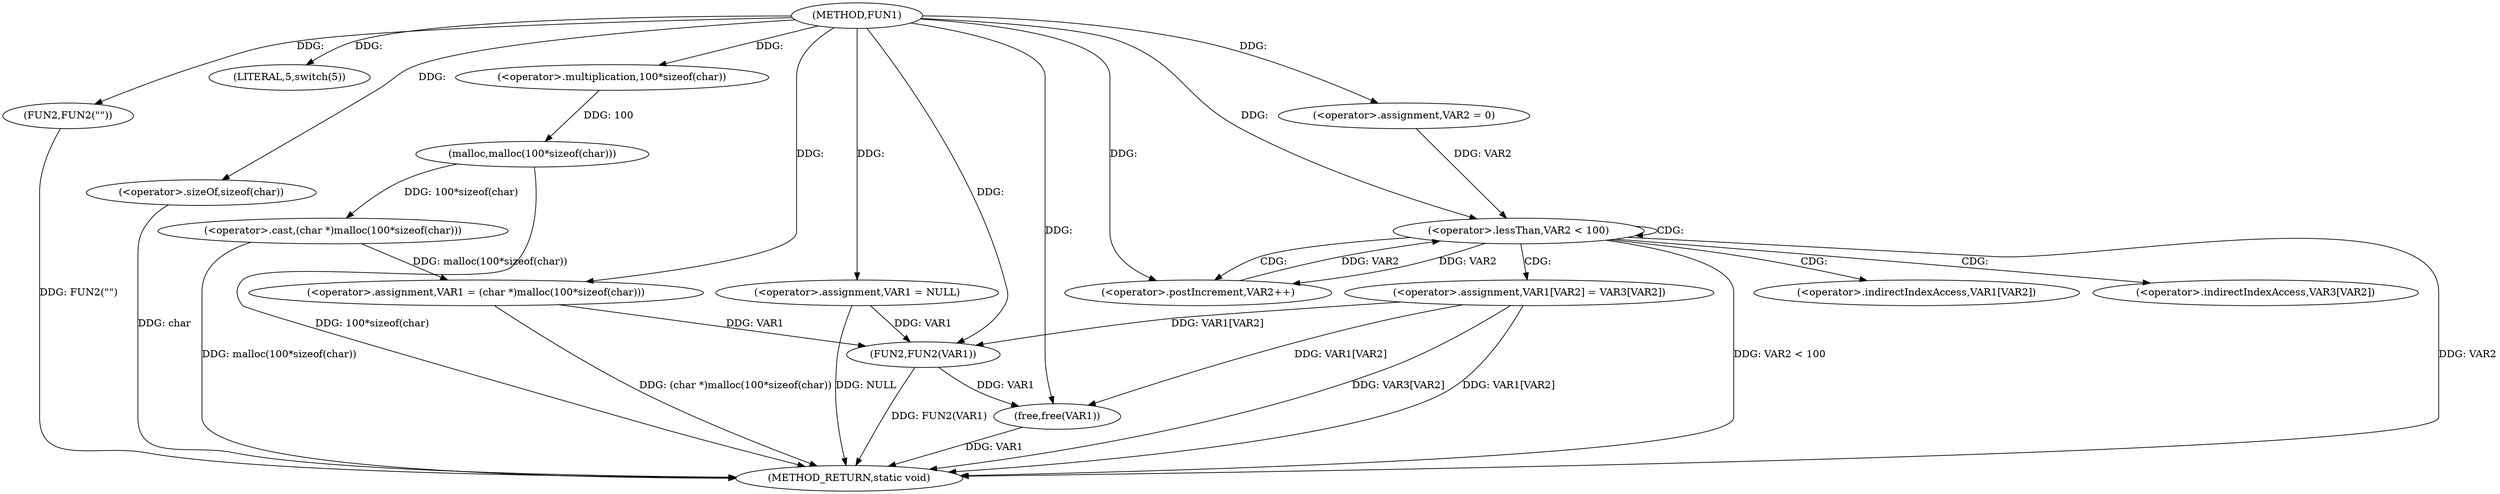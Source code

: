 digraph FUN1 {  
"1000100" [label = "(METHOD,FUN1)" ]
"1000148" [label = "(METHOD_RETURN,static void)" ]
"1000103" [label = "(<operator>.assignment,VAR1 = NULL)" ]
"1000107" [label = "(LITERAL,5,switch(5))" ]
"1000110" [label = "(FUN2,FUN2(\"\"))" ]
"1000114" [label = "(<operator>.assignment,VAR1 = (char *)malloc(100*sizeof(char)))" ]
"1000116" [label = "(<operator>.cast,(char *)malloc(100*sizeof(char)))" ]
"1000118" [label = "(malloc,malloc(100*sizeof(char)))" ]
"1000119" [label = "(<operator>.multiplication,100*sizeof(char))" ]
"1000121" [label = "(<operator>.sizeOf,sizeof(char))" ]
"1000128" [label = "(<operator>.assignment,VAR2 = 0)" ]
"1000131" [label = "(<operator>.lessThan,VAR2 < 100)" ]
"1000134" [label = "(<operator>.postIncrement,VAR2++)" ]
"1000137" [label = "(<operator>.assignment,VAR1[VAR2] = VAR3[VAR2])" ]
"1000144" [label = "(FUN2,FUN2(VAR1))" ]
"1000146" [label = "(free,free(VAR1))" ]
"1000138" [label = "(<operator>.indirectIndexAccess,VAR1[VAR2])" ]
"1000141" [label = "(<operator>.indirectIndexAccess,VAR3[VAR2])" ]
  "1000103" -> "1000148"  [ label = "DDG: NULL"] 
  "1000116" -> "1000148"  [ label = "DDG: malloc(100*sizeof(char))"] 
  "1000110" -> "1000148"  [ label = "DDG: FUN2(\"\")"] 
  "1000121" -> "1000148"  [ label = "DDG: char"] 
  "1000118" -> "1000148"  [ label = "DDG: 100*sizeof(char)"] 
  "1000131" -> "1000148"  [ label = "DDG: VAR2 < 100"] 
  "1000131" -> "1000148"  [ label = "DDG: VAR2"] 
  "1000137" -> "1000148"  [ label = "DDG: VAR3[VAR2]"] 
  "1000144" -> "1000148"  [ label = "DDG: FUN2(VAR1)"] 
  "1000137" -> "1000148"  [ label = "DDG: VAR1[VAR2]"] 
  "1000146" -> "1000148"  [ label = "DDG: VAR1"] 
  "1000114" -> "1000148"  [ label = "DDG: (char *)malloc(100*sizeof(char))"] 
  "1000100" -> "1000103"  [ label = "DDG: "] 
  "1000100" -> "1000107"  [ label = "DDG: "] 
  "1000100" -> "1000110"  [ label = "DDG: "] 
  "1000116" -> "1000114"  [ label = "DDG: malloc(100*sizeof(char))"] 
  "1000100" -> "1000114"  [ label = "DDG: "] 
  "1000118" -> "1000116"  [ label = "DDG: 100*sizeof(char)"] 
  "1000119" -> "1000118"  [ label = "DDG: 100"] 
  "1000100" -> "1000119"  [ label = "DDG: "] 
  "1000100" -> "1000121"  [ label = "DDG: "] 
  "1000100" -> "1000128"  [ label = "DDG: "] 
  "1000128" -> "1000131"  [ label = "DDG: VAR2"] 
  "1000134" -> "1000131"  [ label = "DDG: VAR2"] 
  "1000100" -> "1000131"  [ label = "DDG: "] 
  "1000131" -> "1000134"  [ label = "DDG: VAR2"] 
  "1000100" -> "1000134"  [ label = "DDG: "] 
  "1000103" -> "1000144"  [ label = "DDG: VAR1"] 
  "1000114" -> "1000144"  [ label = "DDG: VAR1"] 
  "1000137" -> "1000144"  [ label = "DDG: VAR1[VAR2]"] 
  "1000100" -> "1000144"  [ label = "DDG: "] 
  "1000144" -> "1000146"  [ label = "DDG: VAR1"] 
  "1000137" -> "1000146"  [ label = "DDG: VAR1[VAR2]"] 
  "1000100" -> "1000146"  [ label = "DDG: "] 
  "1000131" -> "1000131"  [ label = "CDG: "] 
  "1000131" -> "1000137"  [ label = "CDG: "] 
  "1000131" -> "1000141"  [ label = "CDG: "] 
  "1000131" -> "1000138"  [ label = "CDG: "] 
  "1000131" -> "1000134"  [ label = "CDG: "] 
}
